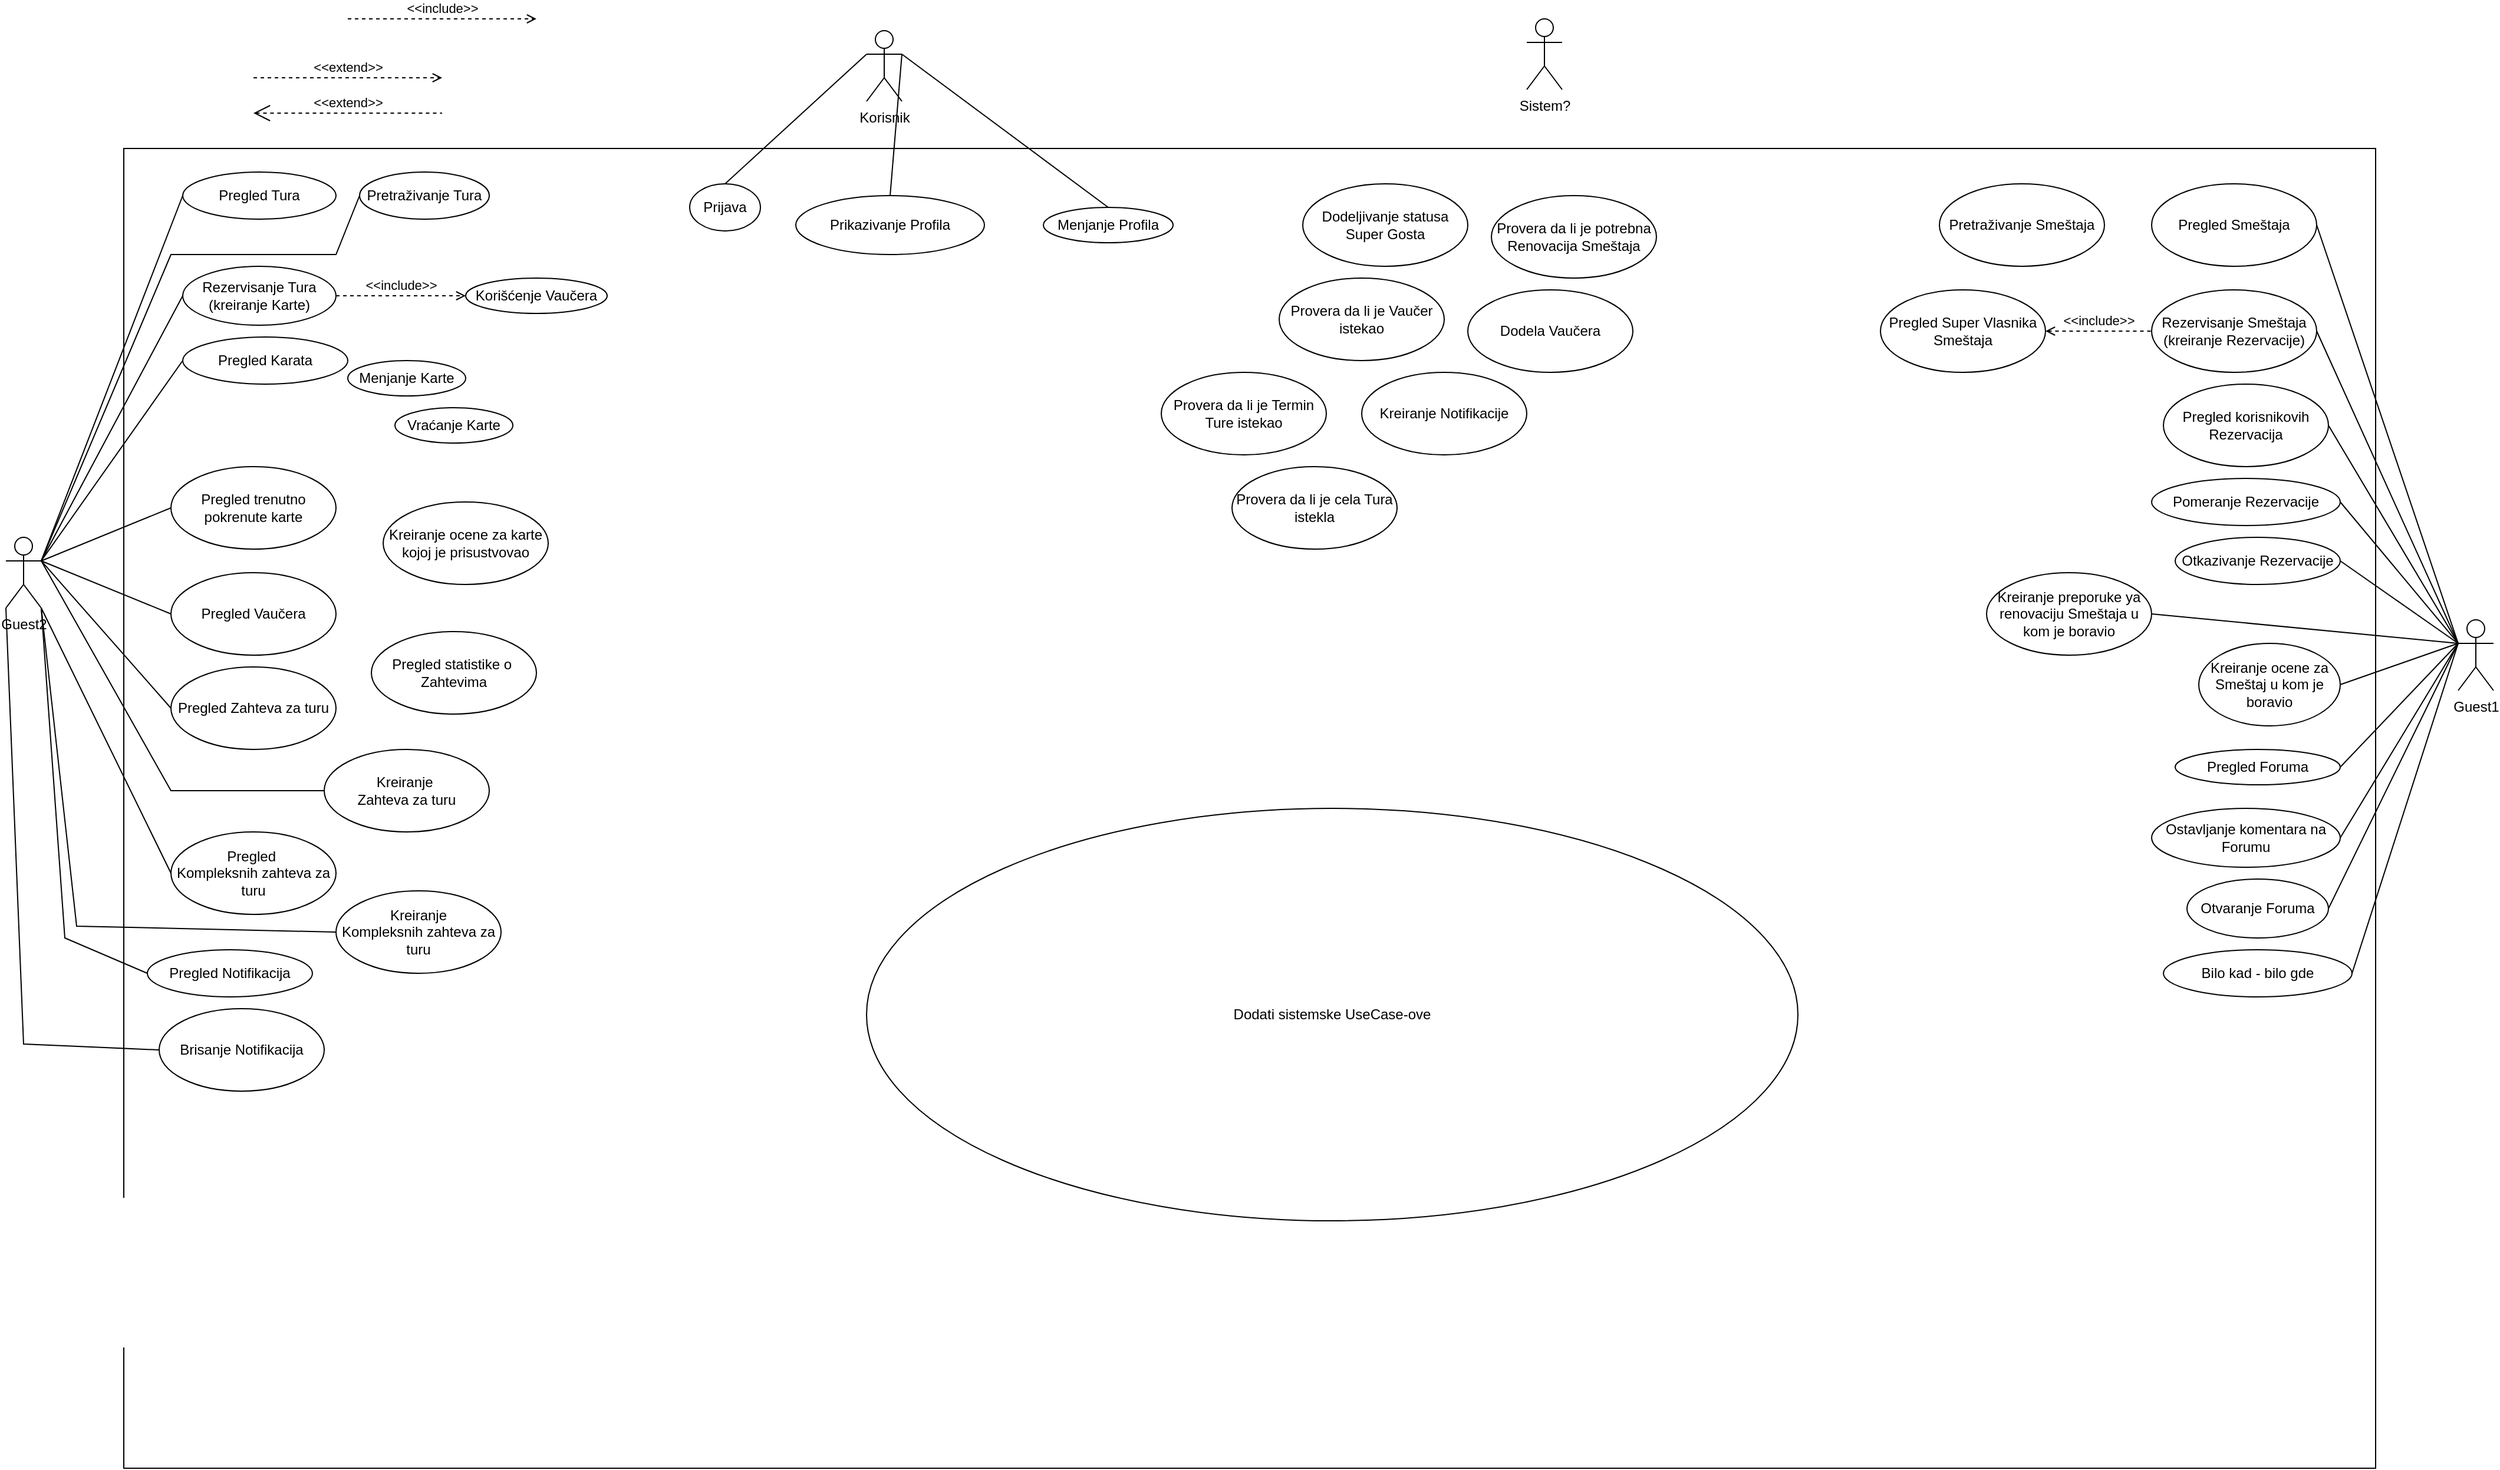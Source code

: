 <mxfile version="20.8.16" type="device"><diagram id="G_Da_csA0Vt_yZuPptdN" name="Page-1"><mxGraphModel dx="1036" dy="614" grid="1" gridSize="10" guides="0" tooltips="1" connect="1" arrows="1" fold="1" page="1" pageScale="1" pageWidth="850" pageHeight="1100" math="0" shadow="0"><root><mxCell id="0"/><mxCell id="1" parent="0"/><mxCell id="9qw-OU29LHggYgpgFnPX-1" value="Guest2" style="shape=umlActor;verticalLabelPosition=bottom;verticalAlign=top;html=1;outlineConnect=0;" parent="1" vertex="1"><mxGeometry x="20" y="490" width="30" height="60" as="geometry"/></mxCell><mxCell id="9qw-OU29LHggYgpgFnPX-3" value="" style="rounded=0;whiteSpace=wrap;html=1;" parent="1" vertex="1"><mxGeometry x="120" y="160" width="1910" height="1120" as="geometry"/></mxCell><mxCell id="9qw-OU29LHggYgpgFnPX-2" value="Pregled Tura" style="ellipse;whiteSpace=wrap;html=1;" parent="1" vertex="1"><mxGeometry x="170" y="180" width="130" height="40" as="geometry"/></mxCell><mxCell id="9RwmldyZn9qF8lHCk9Uj-1" value="Pregled Karata" style="ellipse;whiteSpace=wrap;html=1;" parent="1" vertex="1"><mxGeometry x="170" y="320" width="140" height="40" as="geometry"/></mxCell><mxCell id="9RwmldyZn9qF8lHCk9Uj-2" value="Pregled Vaučera" style="ellipse;whiteSpace=wrap;html=1;" parent="1" vertex="1"><mxGeometry x="160" y="520" width="140" height="70" as="geometry"/></mxCell><mxCell id="9RwmldyZn9qF8lHCk9Uj-3" value="Pregled Zahteva za turu" style="ellipse;whiteSpace=wrap;html=1;" parent="1" vertex="1"><mxGeometry x="160" y="600" width="140" height="70" as="geometry"/></mxCell><mxCell id="9RwmldyZn9qF8lHCk9Uj-4" value="Guest1" style="shape=umlActor;verticalLabelPosition=bottom;verticalAlign=top;html=1;outlineConnect=0;" parent="1" vertex="1"><mxGeometry x="2100" y="560" width="30" height="60" as="geometry"/></mxCell><mxCell id="9RwmldyZn9qF8lHCk9Uj-6" value="Rezervisanje Tura (kreiranje Karte)" style="ellipse;whiteSpace=wrap;html=1;" parent="1" vertex="1"><mxGeometry x="170" y="260" width="130" height="50" as="geometry"/></mxCell><mxCell id="9RwmldyZn9qF8lHCk9Uj-7" value="Vraćanje Karte" style="ellipse;whiteSpace=wrap;html=1;" parent="1" vertex="1"><mxGeometry x="350" y="380" width="100" height="30" as="geometry"/></mxCell><mxCell id="9RwmldyZn9qF8lHCk9Uj-8" value="Menjanje Karte" style="ellipse;whiteSpace=wrap;html=1;" parent="1" vertex="1"><mxGeometry x="310" y="340" width="100" height="30" as="geometry"/></mxCell><mxCell id="9RwmldyZn9qF8lHCk9Uj-9" value="Prikazivanje Profila" style="ellipse;whiteSpace=wrap;html=1;" parent="1" vertex="1"><mxGeometry x="690" y="200" width="160" height="50" as="geometry"/></mxCell><mxCell id="9RwmldyZn9qF8lHCk9Uj-10" value="Korišćenje Vaučera" style="ellipse;whiteSpace=wrap;html=1;" parent="1" vertex="1"><mxGeometry x="410" y="270" width="120" height="30" as="geometry"/></mxCell><mxCell id="9RwmldyZn9qF8lHCk9Uj-11" value="Menjanje&amp;nbsp;Profila" style="ellipse;whiteSpace=wrap;html=1;" parent="1" vertex="1"><mxGeometry x="900" y="210" width="110" height="30" as="geometry"/></mxCell><mxCell id="9RwmldyZn9qF8lHCk9Uj-12" value="Pregled&amp;nbsp;Notifikacija" style="ellipse;whiteSpace=wrap;html=1;" parent="1" vertex="1"><mxGeometry x="140" y="840" width="140" height="40" as="geometry"/></mxCell><mxCell id="9RwmldyZn9qF8lHCk9Uj-13" value="Kreiranje&amp;nbsp;&lt;br&gt;Zahteva za turu" style="ellipse;whiteSpace=wrap;html=1;" parent="1" vertex="1"><mxGeometry x="290" y="670" width="140" height="70" as="geometry"/></mxCell><mxCell id="9RwmldyZn9qF8lHCk9Uj-14" value="Pregled statistike o&amp;nbsp;&lt;br&gt;Zahtevima" style="ellipse;whiteSpace=wrap;html=1;" parent="1" vertex="1"><mxGeometry x="330" y="570" width="140" height="70" as="geometry"/></mxCell><mxCell id="9RwmldyZn9qF8lHCk9Uj-15" value="Pregled&amp;nbsp;&lt;br&gt;Kompleksnih zahteva za turu" style="ellipse;whiteSpace=wrap;html=1;" parent="1" vertex="1"><mxGeometry x="160" y="740" width="140" height="70" as="geometry"/></mxCell><mxCell id="9RwmldyZn9qF8lHCk9Uj-16" value="Kreiranje &lt;br&gt;Kompleksnih zahteva za turu" style="ellipse;whiteSpace=wrap;html=1;" parent="1" vertex="1"><mxGeometry x="300" y="790" width="140" height="70" as="geometry"/></mxCell><mxCell id="9RwmldyZn9qF8lHCk9Uj-17" value="Brisanje&amp;nbsp;Notifikacija" style="ellipse;whiteSpace=wrap;html=1;" parent="1" vertex="1"><mxGeometry x="150" y="890" width="140" height="70" as="geometry"/></mxCell><mxCell id="9RwmldyZn9qF8lHCk9Uj-18" value="Pregled trenutno pokrenute karte" style="ellipse;whiteSpace=wrap;html=1;" parent="1" vertex="1"><mxGeometry x="160" y="430" width="140" height="70" as="geometry"/></mxCell><mxCell id="9RwmldyZn9qF8lHCk9Uj-19" value="Pretraživanje Tura" style="ellipse;whiteSpace=wrap;html=1;" parent="1" vertex="1"><mxGeometry x="320" y="180" width="110" height="40" as="geometry"/></mxCell><mxCell id="9RwmldyZn9qF8lHCk9Uj-21" value="Pregled Smeštaja" style="ellipse;whiteSpace=wrap;html=1;" parent="1" vertex="1"><mxGeometry x="1840" y="190" width="140" height="70" as="geometry"/></mxCell><mxCell id="9RwmldyZn9qF8lHCk9Uj-22" value="Pregled korisnikovih Rezervacija" style="ellipse;whiteSpace=wrap;html=1;" parent="1" vertex="1"><mxGeometry x="1850" y="360" width="140" height="70" as="geometry"/></mxCell><mxCell id="9RwmldyZn9qF8lHCk9Uj-23" value="Dodeljivanje statusa&lt;br&gt;Super Gosta" style="ellipse;whiteSpace=wrap;html=1;" parent="1" vertex="1"><mxGeometry x="1120" y="190" width="140" height="70" as="geometry"/></mxCell><mxCell id="9RwmldyZn9qF8lHCk9Uj-24" value="Bilo kad - bilo gde" style="ellipse;whiteSpace=wrap;html=1;" parent="1" vertex="1"><mxGeometry x="1850" y="840" width="160" height="40" as="geometry"/></mxCell><mxCell id="9RwmldyZn9qF8lHCk9Uj-25" value="Rezervisanje Smeštaja (kreiranje Rezervacije)" style="ellipse;whiteSpace=wrap;html=1;" parent="1" vertex="1"><mxGeometry x="1840" y="280" width="140" height="70" as="geometry"/></mxCell><mxCell id="9RwmldyZn9qF8lHCk9Uj-26" value="Otkazivanje Rezervacije" style="ellipse;whiteSpace=wrap;html=1;" parent="1" vertex="1"><mxGeometry x="1860" y="490" width="140" height="40" as="geometry"/></mxCell><mxCell id="9RwmldyZn9qF8lHCk9Uj-27" value="Pomeranje Rezervacije" style="ellipse;whiteSpace=wrap;html=1;" parent="1" vertex="1"><mxGeometry x="1840" y="440" width="160" height="40" as="geometry"/></mxCell><mxCell id="9RwmldyZn9qF8lHCk9Uj-31" value="Pregled Foruma" style="ellipse;whiteSpace=wrap;html=1;" parent="1" vertex="1"><mxGeometry x="1860" y="670" width="140" height="30" as="geometry"/></mxCell><mxCell id="9RwmldyZn9qF8lHCk9Uj-36" value="Ostavljanje komentara na Forumu" style="ellipse;whiteSpace=wrap;html=1;" parent="1" vertex="1"><mxGeometry x="1840" y="720" width="160" height="50" as="geometry"/></mxCell><mxCell id="9RwmldyZn9qF8lHCk9Uj-38" value="Pretraživanje Smeštaja" style="ellipse;whiteSpace=wrap;html=1;" parent="1" vertex="1"><mxGeometry x="1660" y="190" width="140" height="70" as="geometry"/></mxCell><mxCell id="9RwmldyZn9qF8lHCk9Uj-39" value="Kreiranje ocene za karte kojoj je prisustvovao" style="ellipse;whiteSpace=wrap;html=1;" parent="1" vertex="1"><mxGeometry x="340" y="460" width="140" height="70" as="geometry"/></mxCell><mxCell id="9RwmldyZn9qF8lHCk9Uj-42" value="Otvaranje Foruma" style="ellipse;whiteSpace=wrap;html=1;" parent="1" vertex="1"><mxGeometry x="1870" y="780" width="120" height="50" as="geometry"/></mxCell><mxCell id="9RwmldyZn9qF8lHCk9Uj-43" value="Kreiranje ocene za Smeštaj u kom je boravio" style="ellipse;whiteSpace=wrap;html=1;" parent="1" vertex="1"><mxGeometry x="1880" y="580" width="120" height="70" as="geometry"/></mxCell><mxCell id="9RwmldyZn9qF8lHCk9Uj-44" value="Kreiranje preporuke ya renovaciju Smeštaja u kom je boravio" style="ellipse;whiteSpace=wrap;html=1;" parent="1" vertex="1"><mxGeometry x="1700" y="520" width="140" height="70" as="geometry"/></mxCell><mxCell id="9RwmldyZn9qF8lHCk9Uj-47" value="Pregled Super Vlasnika Smeštaja" style="ellipse;whiteSpace=wrap;html=1;" parent="1" vertex="1"><mxGeometry x="1610" y="280" width="140" height="70" as="geometry"/></mxCell><mxCell id="9RwmldyZn9qF8lHCk9Uj-48" value="&amp;lt;&amp;lt;include&amp;gt;&amp;gt;" style="html=1;verticalAlign=bottom;labelBackgroundColor=none;endArrow=open;endFill=0;dashed=1;rounded=0;" parent="1" edge="1"><mxGeometry width="160" relative="1" as="geometry"><mxPoint x="310" y="50" as="sourcePoint"/><mxPoint x="470" y="50" as="targetPoint"/><mxPoint as="offset"/></mxGeometry></mxCell><mxCell id="9RwmldyZn9qF8lHCk9Uj-49" value="&amp;lt;&amp;lt;extend&amp;gt;&amp;gt;" style="html=1;verticalAlign=bottom;labelBackgroundColor=none;endArrow=open;endFill=0;dashed=1;rounded=0;" parent="1" edge="1"><mxGeometry width="160" relative="1" as="geometry"><mxPoint x="230" y="100" as="sourcePoint"/><mxPoint x="390" y="100" as="targetPoint"/><mxPoint as="offset"/></mxGeometry></mxCell><mxCell id="9RwmldyZn9qF8lHCk9Uj-50" value="&amp;lt;&amp;lt;extend&amp;gt;&amp;gt;" style="edgeStyle=none;html=1;startArrow=open;endArrow=none;startSize=12;verticalAlign=bottom;dashed=1;labelBackgroundColor=none;rounded=0;" parent="1" edge="1"><mxGeometry width="160" relative="1" as="geometry"><mxPoint x="230" y="130" as="sourcePoint"/><mxPoint x="390" y="130" as="targetPoint"/></mxGeometry></mxCell><mxCell id="9RwmldyZn9qF8lHCk9Uj-51" value="Sistem?" style="shape=umlActor;verticalLabelPosition=bottom;verticalAlign=top;html=1;outlineConnect=0;" parent="1" vertex="1"><mxGeometry x="1310" y="50" width="30" height="60" as="geometry"/></mxCell><mxCell id="9RwmldyZn9qF8lHCk9Uj-52" value="Prijava" style="ellipse;whiteSpace=wrap;html=1;" parent="1" vertex="1"><mxGeometry x="600" y="190" width="60" height="40" as="geometry"/></mxCell><mxCell id="9RwmldyZn9qF8lHCk9Uj-53" value="Korisnik" style="shape=umlActor;verticalLabelPosition=bottom;verticalAlign=top;html=1;outlineConnect=0;" parent="1" vertex="1"><mxGeometry x="750" y="60" width="30" height="60" as="geometry"/></mxCell><mxCell id="9RwmldyZn9qF8lHCk9Uj-55" value="" style="endArrow=none;html=1;rounded=0;entryX=0;entryY=0.5;entryDx=0;entryDy=0;exitX=1;exitY=0.333;exitDx=0;exitDy=0;exitPerimeter=0;" parent="1" source="9qw-OU29LHggYgpgFnPX-1" target="9qw-OU29LHggYgpgFnPX-2" edge="1"><mxGeometry width="50" height="50" relative="1" as="geometry"><mxPoint x="60" y="140" as="sourcePoint"/><mxPoint x="110" y="90" as="targetPoint"/></mxGeometry></mxCell><mxCell id="9RwmldyZn9qF8lHCk9Uj-56" value="" style="endArrow=none;html=1;rounded=0;entryX=0;entryY=0.5;entryDx=0;entryDy=0;exitX=1;exitY=0.333;exitDx=0;exitDy=0;exitPerimeter=0;" parent="1" source="9qw-OU29LHggYgpgFnPX-1" target="9RwmldyZn9qF8lHCk9Uj-6" edge="1"><mxGeometry width="50" height="50" relative="1" as="geometry"><mxPoint x="80" y="190" as="sourcePoint"/><mxPoint x="180.0" y="210" as="targetPoint"/></mxGeometry></mxCell><mxCell id="9RwmldyZn9qF8lHCk9Uj-57" value="" style="endArrow=none;html=1;rounded=0;entryX=0;entryY=0.5;entryDx=0;entryDy=0;exitX=1;exitY=0.333;exitDx=0;exitDy=0;exitPerimeter=0;" parent="1" source="9qw-OU29LHggYgpgFnPX-1" target="9RwmldyZn9qF8lHCk9Uj-1" edge="1"><mxGeometry width="50" height="50" relative="1" as="geometry"><mxPoint x="70" y="180" as="sourcePoint"/><mxPoint x="190.0" y="220" as="targetPoint"/></mxGeometry></mxCell><mxCell id="9RwmldyZn9qF8lHCk9Uj-58" value="" style="endArrow=none;html=1;rounded=0;entryX=0;entryY=0.5;entryDx=0;entryDy=0;exitX=1;exitY=0.333;exitDx=0;exitDy=0;exitPerimeter=0;" parent="1" source="9qw-OU29LHggYgpgFnPX-1" target="9RwmldyZn9qF8lHCk9Uj-19" edge="1"><mxGeometry width="50" height="50" relative="1" as="geometry"><mxPoint x="70" y="180" as="sourcePoint"/><mxPoint x="180.0" y="385" as="targetPoint"/><Array as="points"><mxPoint x="160" y="250"/><mxPoint x="300" y="250"/></Array></mxGeometry></mxCell><mxCell id="9RwmldyZn9qF8lHCk9Uj-59" value="" style="endArrow=none;html=1;rounded=0;entryX=0;entryY=0.5;entryDx=0;entryDy=0;exitX=1;exitY=0.333;exitDx=0;exitDy=0;exitPerimeter=0;" parent="1" source="9qw-OU29LHggYgpgFnPX-1" target="9RwmldyZn9qF8lHCk9Uj-2" edge="1"><mxGeometry width="50" height="50" relative="1" as="geometry"><mxPoint x="70" y="520" as="sourcePoint"/><mxPoint x="50" y="410" as="targetPoint"/></mxGeometry></mxCell><mxCell id="9RwmldyZn9qF8lHCk9Uj-60" value="" style="endArrow=none;html=1;rounded=0;entryX=0;entryY=0.5;entryDx=0;entryDy=0;exitX=1;exitY=0.333;exitDx=0;exitDy=0;exitPerimeter=0;" parent="1" source="9qw-OU29LHggYgpgFnPX-1" target="9RwmldyZn9qF8lHCk9Uj-18" edge="1"><mxGeometry width="50" height="50" relative="1" as="geometry"><mxPoint x="70.0" y="550.0" as="sourcePoint"/><mxPoint x="170.0" y="565" as="targetPoint"/></mxGeometry></mxCell><mxCell id="9RwmldyZn9qF8lHCk9Uj-61" value="" style="endArrow=none;html=1;rounded=0;entryX=0;entryY=0.5;entryDx=0;entryDy=0;exitX=1;exitY=0.333;exitDx=0;exitDy=0;exitPerimeter=0;" parent="1" source="9qw-OU29LHggYgpgFnPX-1" target="9RwmldyZn9qF8lHCk9Uj-3" edge="1"><mxGeometry width="50" height="50" relative="1" as="geometry"><mxPoint x="80.0" y="560.0" as="sourcePoint"/><mxPoint x="180.0" y="575" as="targetPoint"/></mxGeometry></mxCell><mxCell id="9RwmldyZn9qF8lHCk9Uj-62" value="" style="endArrow=none;html=1;rounded=0;entryX=0;entryY=0.5;entryDx=0;entryDy=0;exitX=1;exitY=0.333;exitDx=0;exitDy=0;exitPerimeter=0;" parent="1" source="9qw-OU29LHggYgpgFnPX-1" target="9RwmldyZn9qF8lHCk9Uj-13" edge="1"><mxGeometry width="50" height="50" relative="1" as="geometry"><mxPoint x="90.0" y="570.0" as="sourcePoint"/><mxPoint x="190.0" y="585" as="targetPoint"/><Array as="points"><mxPoint x="160" y="705"/></Array></mxGeometry></mxCell><mxCell id="9RwmldyZn9qF8lHCk9Uj-63" value="" style="endArrow=none;html=1;rounded=0;entryX=0;entryY=0.5;entryDx=0;entryDy=0;exitX=1;exitY=1;exitDx=0;exitDy=0;exitPerimeter=0;" parent="1" source="9qw-OU29LHggYgpgFnPX-1" target="9RwmldyZn9qF8lHCk9Uj-15" edge="1"><mxGeometry width="50" height="50" relative="1" as="geometry"><mxPoint x="70" y="650" as="sourcePoint"/><mxPoint x="200.0" y="595" as="targetPoint"/></mxGeometry></mxCell><mxCell id="9RwmldyZn9qF8lHCk9Uj-64" value="" style="endArrow=none;html=1;rounded=0;entryX=0;entryY=0.5;entryDx=0;entryDy=0;exitX=1;exitY=1;exitDx=0;exitDy=0;exitPerimeter=0;" parent="1" source="9qw-OU29LHggYgpgFnPX-1" target="9RwmldyZn9qF8lHCk9Uj-16" edge="1"><mxGeometry width="50" height="50" relative="1" as="geometry"><mxPoint x="10.0" y="740.0" as="sourcePoint"/><mxPoint x="110.0" y="755" as="targetPoint"/><Array as="points"><mxPoint x="80" y="820"/></Array></mxGeometry></mxCell><mxCell id="9RwmldyZn9qF8lHCk9Uj-66" value="" style="endArrow=none;html=1;rounded=0;entryX=0;entryY=0.333;entryDx=0;entryDy=0;exitX=0.5;exitY=0;exitDx=0;exitDy=0;entryPerimeter=0;" parent="1" source="9RwmldyZn9qF8lHCk9Uj-52" target="9RwmldyZn9qF8lHCk9Uj-53" edge="1"><mxGeometry width="50" height="50" relative="1" as="geometry"><mxPoint x="650.0" y="40.0" as="sourcePoint"/><mxPoint x="750.0" y="55" as="targetPoint"/></mxGeometry></mxCell><mxCell id="9RwmldyZn9qF8lHCk9Uj-67" value="" style="endArrow=none;html=1;rounded=0;entryX=1;entryY=0.333;entryDx=0;entryDy=0;exitX=0.5;exitY=0;exitDx=0;exitDy=0;entryPerimeter=0;" parent="1" source="9RwmldyZn9qF8lHCk9Uj-9" target="9RwmldyZn9qF8lHCk9Uj-53" edge="1"><mxGeometry width="50" height="50" relative="1" as="geometry"><mxPoint x="730.0" y="40.0" as="sourcePoint"/><mxPoint x="830.0" y="55" as="targetPoint"/></mxGeometry></mxCell><mxCell id="9RwmldyZn9qF8lHCk9Uj-68" value="" style="endArrow=none;html=1;rounded=0;entryX=0.5;entryY=0;entryDx=0;entryDy=0;exitX=1;exitY=0.333;exitDx=0;exitDy=0;exitPerimeter=0;" parent="1" source="9RwmldyZn9qF8lHCk9Uj-53" target="9RwmldyZn9qF8lHCk9Uj-11" edge="1"><mxGeometry width="50" height="50" relative="1" as="geometry"><mxPoint x="940.0" y="80.0" as="sourcePoint"/><mxPoint x="1040.0" y="95" as="targetPoint"/></mxGeometry></mxCell><mxCell id="9RwmldyZn9qF8lHCk9Uj-69" value="" style="endArrow=none;html=1;rounded=0;entryX=0;entryY=0.5;entryDx=0;entryDy=0;exitX=1;exitY=1;exitDx=0;exitDy=0;exitPerimeter=0;" parent="1" source="9qw-OU29LHggYgpgFnPX-1" target="9RwmldyZn9qF8lHCk9Uj-12" edge="1"><mxGeometry width="50" height="50" relative="1" as="geometry"><mxPoint x="40" y="780" as="sourcePoint"/><mxPoint x="110.0" y="895" as="targetPoint"/><Array as="points"><mxPoint x="70" y="830"/></Array></mxGeometry></mxCell><mxCell id="9RwmldyZn9qF8lHCk9Uj-70" value="" style="endArrow=none;html=1;rounded=0;entryX=0;entryY=0.5;entryDx=0;entryDy=0;exitX=0;exitY=1;exitDx=0;exitDy=0;exitPerimeter=0;" parent="1" source="9qw-OU29LHggYgpgFnPX-1" target="9RwmldyZn9qF8lHCk9Uj-17" edge="1"><mxGeometry width="50" height="50" relative="1" as="geometry"><mxPoint x="20" y="610" as="sourcePoint"/><mxPoint x="120" y="955" as="targetPoint"/><Array as="points"><mxPoint x="35" y="920"/></Array></mxGeometry></mxCell><mxCell id="9RwmldyZn9qF8lHCk9Uj-71" value="&amp;lt;&amp;lt;include&amp;gt;&amp;gt;" style="html=1;verticalAlign=bottom;labelBackgroundColor=none;endArrow=open;endFill=0;dashed=1;rounded=0;exitX=1;exitY=0.5;exitDx=0;exitDy=0;entryX=0;entryY=0.5;entryDx=0;entryDy=0;" parent="1" source="9RwmldyZn9qF8lHCk9Uj-6" target="9RwmldyZn9qF8lHCk9Uj-10" edge="1"><mxGeometry width="160" relative="1" as="geometry"><mxPoint x="310" y="270" as="sourcePoint"/><mxPoint x="470.0" y="270" as="targetPoint"/><mxPoint as="offset"/></mxGeometry></mxCell><mxCell id="9RwmldyZn9qF8lHCk9Uj-73" value="" style="endArrow=none;html=1;rounded=0;entryX=0;entryY=0.333;entryDx=0;entryDy=0;entryPerimeter=0;exitX=1;exitY=0.5;exitDx=0;exitDy=0;" parent="1" source="9RwmldyZn9qF8lHCk9Uj-21" target="9RwmldyZn9qF8lHCk9Uj-4" edge="1"><mxGeometry width="50" height="50" relative="1" as="geometry"><mxPoint x="1820" y="130" as="sourcePoint"/><mxPoint x="1870" y="80" as="targetPoint"/></mxGeometry></mxCell><mxCell id="9RwmldyZn9qF8lHCk9Uj-74" value="" style="endArrow=none;html=1;rounded=0;entryX=0;entryY=0.333;entryDx=0;entryDy=0;entryPerimeter=0;exitX=1;exitY=0.5;exitDx=0;exitDy=0;" parent="1" source="9RwmldyZn9qF8lHCk9Uj-25" target="9RwmldyZn9qF8lHCk9Uj-4" edge="1"><mxGeometry width="50" height="50" relative="1" as="geometry"><mxPoint x="2020" y="100" as="sourcePoint"/><mxPoint x="2110" y="165" as="targetPoint"/></mxGeometry></mxCell><mxCell id="9RwmldyZn9qF8lHCk9Uj-76" value="" style="endArrow=none;html=1;rounded=0;entryX=1;entryY=0.5;entryDx=0;entryDy=0;exitX=0;exitY=0.333;exitDx=0;exitDy=0;exitPerimeter=0;" parent="1" source="9RwmldyZn9qF8lHCk9Uj-4" target="9RwmldyZn9qF8lHCk9Uj-22" edge="1"><mxGeometry width="50" height="50" relative="1" as="geometry"><mxPoint x="2090" y="400.0" as="sourcePoint"/><mxPoint x="2180" y="465.0" as="targetPoint"/></mxGeometry></mxCell><mxCell id="9RwmldyZn9qF8lHCk9Uj-77" value="" style="endArrow=none;html=1;rounded=0;entryX=1;entryY=0.5;entryDx=0;entryDy=0;exitX=0;exitY=0.333;exitDx=0;exitDy=0;exitPerimeter=0;" parent="1" source="9RwmldyZn9qF8lHCk9Uj-4" target="9RwmldyZn9qF8lHCk9Uj-31" edge="1"><mxGeometry width="50" height="50" relative="1" as="geometry"><mxPoint x="2130" y="540.0" as="sourcePoint"/><mxPoint x="2220" y="605.0" as="targetPoint"/></mxGeometry></mxCell><mxCell id="9RwmldyZn9qF8lHCk9Uj-79" value="&amp;lt;&amp;lt;include&amp;gt;&amp;gt;" style="html=1;verticalAlign=bottom;labelBackgroundColor=none;endArrow=none;endFill=0;dashed=1;rounded=0;entryX=0;entryY=0.5;entryDx=0;entryDy=0;exitX=1;exitY=0.5;exitDx=0;exitDy=0;startArrow=open;startFill=0;" parent="1" source="9RwmldyZn9qF8lHCk9Uj-47" target="9RwmldyZn9qF8lHCk9Uj-25" edge="1"><mxGeometry width="160" relative="1" as="geometry"><mxPoint x="1670" y="310" as="sourcePoint"/><mxPoint x="1830" y="310" as="targetPoint"/><mxPoint as="offset"/></mxGeometry></mxCell><mxCell id="9RwmldyZn9qF8lHCk9Uj-82" value="" style="endArrow=none;html=1;rounded=0;entryX=1;entryY=0.5;entryDx=0;entryDy=0;exitX=0;exitY=0.333;exitDx=0;exitDy=0;exitPerimeter=0;" parent="1" source="9RwmldyZn9qF8lHCk9Uj-4" target="9RwmldyZn9qF8lHCk9Uj-36" edge="1"><mxGeometry width="50" height="50" relative="1" as="geometry"><mxPoint x="2050" y="610" as="sourcePoint"/><mxPoint x="2080" y="805" as="targetPoint"/><Array as="points"/></mxGeometry></mxCell><mxCell id="9RwmldyZn9qF8lHCk9Uj-83" value="" style="endArrow=none;html=1;rounded=0;entryX=1;entryY=0.5;entryDx=0;entryDy=0;exitX=0;exitY=0.333;exitDx=0;exitDy=0;exitPerimeter=0;" parent="1" source="9RwmldyZn9qF8lHCk9Uj-4" target="9RwmldyZn9qF8lHCk9Uj-24" edge="1"><mxGeometry width="50" height="50" relative="1" as="geometry"><mxPoint x="2070" y="680" as="sourcePoint"/><mxPoint x="2070" y="855" as="targetPoint"/></mxGeometry></mxCell><mxCell id="9RwmldyZn9qF8lHCk9Uj-84" value="" style="endArrow=none;html=1;rounded=0;entryX=0;entryY=0.333;entryDx=0;entryDy=0;entryPerimeter=0;exitX=1;exitY=0.5;exitDx=0;exitDy=0;" parent="1" source="9RwmldyZn9qF8lHCk9Uj-27" target="9RwmldyZn9qF8lHCk9Uj-4" edge="1"><mxGeometry width="50" height="50" relative="1" as="geometry"><mxPoint x="2000" y="520" as="sourcePoint"/><mxPoint x="2000" y="695" as="targetPoint"/></mxGeometry></mxCell><mxCell id="9RwmldyZn9qF8lHCk9Uj-85" value="" style="endArrow=none;html=1;rounded=0;entryX=0;entryY=0.333;entryDx=0;entryDy=0;entryPerimeter=0;exitX=1;exitY=0.5;exitDx=0;exitDy=0;" parent="1" source="9RwmldyZn9qF8lHCk9Uj-26" target="9RwmldyZn9qF8lHCk9Uj-4" edge="1"><mxGeometry width="50" height="50" relative="1" as="geometry"><mxPoint x="2140" y="670" as="sourcePoint"/><mxPoint x="2140" y="845" as="targetPoint"/></mxGeometry></mxCell><mxCell id="9RwmldyZn9qF8lHCk9Uj-86" value="" style="endArrow=none;html=1;rounded=0;entryX=1;entryY=0.5;entryDx=0;entryDy=0;exitX=0;exitY=0.333;exitDx=0;exitDy=0;exitPerimeter=0;" parent="1" source="9RwmldyZn9qF8lHCk9Uj-4" target="9RwmldyZn9qF8lHCk9Uj-43" edge="1"><mxGeometry width="50" height="50" relative="1" as="geometry"><mxPoint x="2110" y="660" as="sourcePoint"/><mxPoint x="2110" y="835" as="targetPoint"/></mxGeometry></mxCell><mxCell id="9RwmldyZn9qF8lHCk9Uj-87" value="" style="endArrow=none;html=1;rounded=0;entryX=1;entryY=0.5;entryDx=0;entryDy=0;exitX=0;exitY=0.333;exitDx=0;exitDy=0;exitPerimeter=0;" parent="1" source="9RwmldyZn9qF8lHCk9Uj-4" target="9RwmldyZn9qF8lHCk9Uj-42" edge="1"><mxGeometry width="50" height="50" relative="1" as="geometry"><mxPoint x="2130" y="730" as="sourcePoint"/><mxPoint x="2130" y="905" as="targetPoint"/></mxGeometry></mxCell><mxCell id="9RwmldyZn9qF8lHCk9Uj-88" value="" style="endArrow=none;html=1;rounded=0;entryX=1;entryY=0.5;entryDx=0;entryDy=0;exitX=0;exitY=0.333;exitDx=0;exitDy=0;exitPerimeter=0;" parent="1" source="9RwmldyZn9qF8lHCk9Uj-4" target="9RwmldyZn9qF8lHCk9Uj-44" edge="1"><mxGeometry width="50" height="50" relative="1" as="geometry"><mxPoint x="2160" y="670" as="sourcePoint"/><mxPoint x="2160" y="845" as="targetPoint"/><Array as="points"/></mxGeometry></mxCell><mxCell id="9RwmldyZn9qF8lHCk9Uj-89" value="Provera da li je potrebna Renovacija Smeštaja" style="ellipse;whiteSpace=wrap;html=1;" parent="1" vertex="1"><mxGeometry x="1280" y="200" width="140" height="70" as="geometry"/></mxCell><mxCell id="9RwmldyZn9qF8lHCk9Uj-90" value="Provera da li je Vaučer istekao" style="ellipse;whiteSpace=wrap;html=1;" parent="1" vertex="1"><mxGeometry x="1100" y="270" width="140" height="70" as="geometry"/></mxCell><mxCell id="9RwmldyZn9qF8lHCk9Uj-91" value="Dodela Vaučera" style="ellipse;whiteSpace=wrap;html=1;" parent="1" vertex="1"><mxGeometry x="1260" y="280" width="140" height="70" as="geometry"/></mxCell><mxCell id="9RwmldyZn9qF8lHCk9Uj-92" value="Dodati sistemske UseCase-ove" style="ellipse;whiteSpace=wrap;html=1;" parent="1" vertex="1"><mxGeometry x="750" y="720" width="790" height="350" as="geometry"/></mxCell><mxCell id="9RwmldyZn9qF8lHCk9Uj-93" value="Kreiranje Notifikacije" style="ellipse;whiteSpace=wrap;html=1;" parent="1" vertex="1"><mxGeometry x="1170" y="350" width="140" height="70" as="geometry"/></mxCell><mxCell id="9RwmldyZn9qF8lHCk9Uj-95" value="Provera da li je Termin Ture istekao" style="ellipse;whiteSpace=wrap;html=1;" parent="1" vertex="1"><mxGeometry x="1000" y="350" width="140" height="70" as="geometry"/></mxCell><mxCell id="9RwmldyZn9qF8lHCk9Uj-96" value="Provera da li je cela Tura istekla" style="ellipse;whiteSpace=wrap;html=1;" parent="1" vertex="1"><mxGeometry x="1060" y="430" width="140" height="70" as="geometry"/></mxCell></root></mxGraphModel></diagram></mxfile>